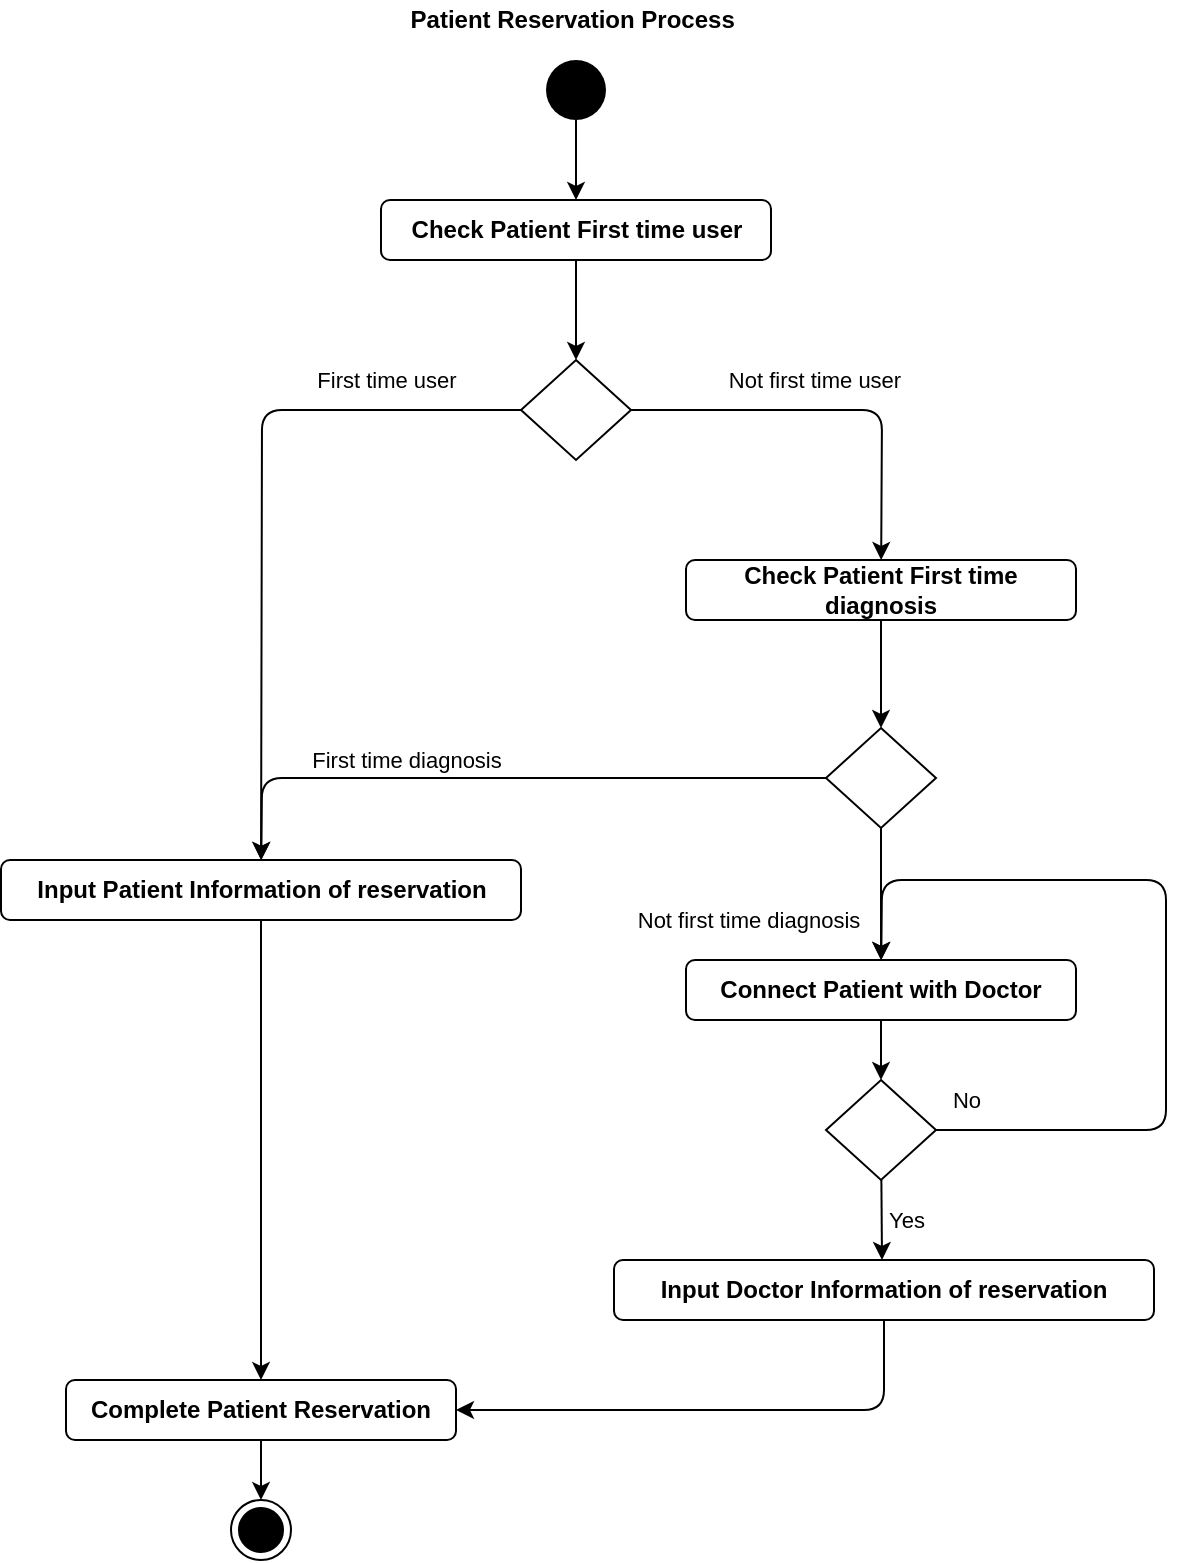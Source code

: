 <mxfile version="13.9.9" type="device"><diagram id="YCg--vLTU3xsiCuzbZ2f" name="페이지-1"><mxGraphModel dx="1422" dy="822" grid="1" gridSize="10" guides="1" tooltips="1" connect="1" arrows="1" fold="1" page="1" pageScale="1" pageWidth="827" pageHeight="1169" math="0" shadow="0"><root><mxCell id="0"/><mxCell id="1" parent="0"/><mxCell id="YYg1WHz-qukK-xJkdWdf-1" value="" style="ellipse;fillColor=#000000;strokeColor=none;" vertex="1" parent="1"><mxGeometry x="380" y="120" width="30" height="30" as="geometry"/></mxCell><mxCell id="YYg1WHz-qukK-xJkdWdf-2" value="Patient Reservation Process&amp;nbsp;" style="text;html=1;strokeColor=none;fillColor=none;align=center;verticalAlign=middle;whiteSpace=wrap;rounded=0;fontStyle=1" vertex="1" parent="1"><mxGeometry x="295" y="90" width="200" height="20" as="geometry"/></mxCell><mxCell id="YYg1WHz-qukK-xJkdWdf-3" value="Check Patient First time user" style="rounded=1;whiteSpace=wrap;html=1;fontStyle=1" vertex="1" parent="1"><mxGeometry x="297.5" y="190" width="195" height="30" as="geometry"/></mxCell><mxCell id="YYg1WHz-qukK-xJkdWdf-4" value="Connect Patient with Doctor" style="rounded=1;whiteSpace=wrap;html=1;fontStyle=1" vertex="1" parent="1"><mxGeometry x="450" y="570" width="195" height="30" as="geometry"/></mxCell><mxCell id="YYg1WHz-qukK-xJkdWdf-5" value="Check Patient First time diagnosis" style="rounded=1;whiteSpace=wrap;html=1;fontStyle=1" vertex="1" parent="1"><mxGeometry x="450" y="370" width="195" height="30" as="geometry"/></mxCell><mxCell id="YYg1WHz-qukK-xJkdWdf-6" value="Input Patient Information of reservation" style="rounded=1;whiteSpace=wrap;html=1;fontStyle=1" vertex="1" parent="1"><mxGeometry x="107.5" y="520" width="260" height="30" as="geometry"/></mxCell><mxCell id="YYg1WHz-qukK-xJkdWdf-8" value="Input Doctor Information of reservation" style="rounded=1;whiteSpace=wrap;html=1;fontStyle=1" vertex="1" parent="1"><mxGeometry x="414" y="720" width="270" height="30" as="geometry"/></mxCell><mxCell id="YYg1WHz-qukK-xJkdWdf-9" value="Complete Patient Reservation" style="rounded=1;whiteSpace=wrap;html=1;fontStyle=1" vertex="1" parent="1"><mxGeometry x="140" y="780" width="195" height="30" as="geometry"/></mxCell><mxCell id="YYg1WHz-qukK-xJkdWdf-10" value="" style="endArrow=classic;html=1;" edge="1" parent="1" source="YYg1WHz-qukK-xJkdWdf-1" target="YYg1WHz-qukK-xJkdWdf-3"><mxGeometry width="50" height="50" relative="1" as="geometry"><mxPoint x="560" y="410" as="sourcePoint"/><mxPoint x="610" y="360" as="targetPoint"/></mxGeometry></mxCell><mxCell id="YYg1WHz-qukK-xJkdWdf-11" value="Not first time user" style="endArrow=classic;html=1;" edge="1" parent="1" source="YYg1WHz-qukK-xJkdWdf-12" target="YYg1WHz-qukK-xJkdWdf-5"><mxGeometry x="-0.091" y="15" width="50" height="50" relative="1" as="geometry"><mxPoint x="560" y="410" as="sourcePoint"/><mxPoint x="610" y="360" as="targetPoint"/><Array as="points"><mxPoint x="548" y="295"/></Array><mxPoint as="offset"/></mxGeometry></mxCell><mxCell id="YYg1WHz-qukK-xJkdWdf-12" value="" style="rhombus;whiteSpace=wrap;html=1;" vertex="1" parent="1"><mxGeometry x="367.5" y="270" width="55" height="50" as="geometry"/></mxCell><mxCell id="YYg1WHz-qukK-xJkdWdf-13" value="" style="endArrow=classic;html=1;" edge="1" parent="1" source="YYg1WHz-qukK-xJkdWdf-3" target="YYg1WHz-qukK-xJkdWdf-12"><mxGeometry width="50" height="50" relative="1" as="geometry"><mxPoint x="560" y="410" as="sourcePoint"/><mxPoint x="610" y="360" as="targetPoint"/></mxGeometry></mxCell><mxCell id="YYg1WHz-qukK-xJkdWdf-14" value="First time user" style="endArrow=classic;html=1;" edge="1" parent="1" source="YYg1WHz-qukK-xJkdWdf-12" target="YYg1WHz-qukK-xJkdWdf-6"><mxGeometry x="-0.619" y="-15" width="50" height="50" relative="1" as="geometry"><mxPoint x="560" y="410" as="sourcePoint"/><mxPoint x="610" y="360" as="targetPoint"/><Array as="points"><mxPoint x="300" y="295"/><mxPoint x="238" y="295"/></Array><mxPoint as="offset"/></mxGeometry></mxCell><mxCell id="YYg1WHz-qukK-xJkdWdf-16" value="" style="rhombus;whiteSpace=wrap;html=1;" vertex="1" parent="1"><mxGeometry x="520" y="454" width="55" height="50" as="geometry"/></mxCell><mxCell id="YYg1WHz-qukK-xJkdWdf-17" value="" style="endArrow=classic;html=1;" edge="1" parent="1" source="YYg1WHz-qukK-xJkdWdf-5" target="YYg1WHz-qukK-xJkdWdf-16"><mxGeometry width="50" height="50" relative="1" as="geometry"><mxPoint x="405" y="230" as="sourcePoint"/><mxPoint x="405" y="280" as="targetPoint"/></mxGeometry></mxCell><mxCell id="YYg1WHz-qukK-xJkdWdf-18" value="" style="endArrow=classic;html=1;" edge="1" parent="1" source="YYg1WHz-qukK-xJkdWdf-16" target="YYg1WHz-qukK-xJkdWdf-6"><mxGeometry width="50" height="50" relative="1" as="geometry"><mxPoint x="560" y="410" as="sourcePoint"/><mxPoint x="610" y="360" as="targetPoint"/><Array as="points"><mxPoint x="238" y="479"/></Array></mxGeometry></mxCell><mxCell id="YYg1WHz-qukK-xJkdWdf-19" value="First time diagnosis" style="edgeLabel;html=1;align=center;verticalAlign=middle;resizable=0;points=[];" vertex="1" connectable="0" parent="YYg1WHz-qukK-xJkdWdf-18"><mxGeometry x="0.232" y="-2" relative="1" as="geometry"><mxPoint x="-11" y="-7" as="offset"/></mxGeometry></mxCell><mxCell id="YYg1WHz-qukK-xJkdWdf-20" value="Not first time diagnosis" style="endArrow=classic;html=1;" edge="1" parent="1" source="YYg1WHz-qukK-xJkdWdf-16" target="YYg1WHz-qukK-xJkdWdf-4"><mxGeometry x="0.394" y="-67" width="50" height="50" relative="1" as="geometry"><mxPoint x="560" y="410" as="sourcePoint"/><mxPoint x="610" y="360" as="targetPoint"/><mxPoint as="offset"/></mxGeometry></mxCell><mxCell id="YYg1WHz-qukK-xJkdWdf-21" value="" style="rhombus;whiteSpace=wrap;html=1;" vertex="1" parent="1"><mxGeometry x="520" y="630" width="55" height="50" as="geometry"/></mxCell><mxCell id="YYg1WHz-qukK-xJkdWdf-23" value="" style="endArrow=classic;html=1;" edge="1" parent="1" source="YYg1WHz-qukK-xJkdWdf-4" target="YYg1WHz-qukK-xJkdWdf-21"><mxGeometry width="50" height="50" relative="1" as="geometry"><mxPoint x="560" y="580" as="sourcePoint"/><mxPoint x="610" y="530" as="targetPoint"/></mxGeometry></mxCell><mxCell id="YYg1WHz-qukK-xJkdWdf-24" value="" style="endArrow=classic;html=1;exitX=1;exitY=0.5;exitDx=0;exitDy=0;" edge="1" parent="1" source="YYg1WHz-qukK-xJkdWdf-21" target="YYg1WHz-qukK-xJkdWdf-4"><mxGeometry width="50" height="50" relative="1" as="geometry"><mxPoint x="560" y="580" as="sourcePoint"/><mxPoint x="610" y="530" as="targetPoint"/><Array as="points"><mxPoint x="690" y="655"/><mxPoint x="690" y="530"/><mxPoint x="548" y="530"/></Array></mxGeometry></mxCell><mxCell id="YYg1WHz-qukK-xJkdWdf-25" value="No" style="edgeLabel;html=1;align=center;verticalAlign=middle;resizable=0;points=[];" vertex="1" connectable="0" parent="YYg1WHz-qukK-xJkdWdf-24"><mxGeometry x="-0.81" y="3" relative="1" as="geometry"><mxPoint x="-25" y="-12" as="offset"/></mxGeometry></mxCell><mxCell id="YYg1WHz-qukK-xJkdWdf-26" value="Yes" style="endArrow=classic;html=1;" edge="1" parent="1" source="YYg1WHz-qukK-xJkdWdf-21"><mxGeometry x="0.009" y="12" width="50" height="50" relative="1" as="geometry"><mxPoint x="560" y="580" as="sourcePoint"/><mxPoint x="548" y="720" as="targetPoint"/><mxPoint as="offset"/></mxGeometry></mxCell><mxCell id="YYg1WHz-qukK-xJkdWdf-27" value="" style="endArrow=classic;html=1;" edge="1" parent="1" source="YYg1WHz-qukK-xJkdWdf-6" target="YYg1WHz-qukK-xJkdWdf-9"><mxGeometry width="50" height="50" relative="1" as="geometry"><mxPoint x="560" y="580" as="sourcePoint"/><mxPoint x="240" y="810" as="targetPoint"/></mxGeometry></mxCell><mxCell id="YYg1WHz-qukK-xJkdWdf-28" value="" style="endArrow=classic;html=1;" edge="1" parent="1" source="YYg1WHz-qukK-xJkdWdf-8" target="YYg1WHz-qukK-xJkdWdf-9"><mxGeometry width="50" height="50" relative="1" as="geometry"><mxPoint x="247.5" y="560" as="sourcePoint"/><mxPoint x="247.5" y="790" as="targetPoint"/><Array as="points"><mxPoint x="549" y="795"/></Array></mxGeometry></mxCell><mxCell id="YYg1WHz-qukK-xJkdWdf-29" value="" style="ellipse;html=1;shape=endState;fillColor=#000000;strokeColor=#000000;" vertex="1" parent="1"><mxGeometry x="222.5" y="840" width="30" height="30" as="geometry"/></mxCell><mxCell id="YYg1WHz-qukK-xJkdWdf-30" value="" style="endArrow=classic;html=1;" edge="1" parent="1" source="YYg1WHz-qukK-xJkdWdf-9" target="YYg1WHz-qukK-xJkdWdf-29"><mxGeometry width="50" height="50" relative="1" as="geometry"><mxPoint x="247.5" y="560" as="sourcePoint"/><mxPoint x="247.5" y="790" as="targetPoint"/></mxGeometry></mxCell></root></mxGraphModel></diagram></mxfile>